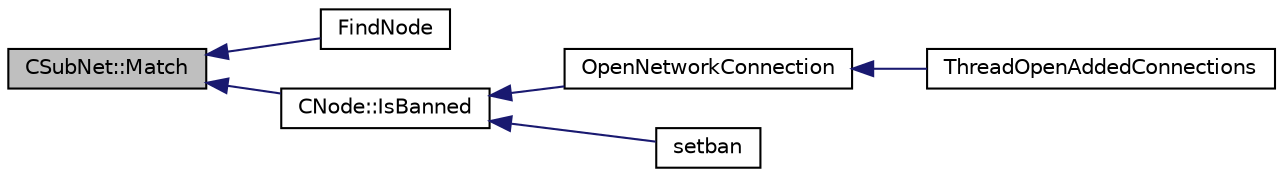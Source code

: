 digraph "CSubNet::Match"
{
  edge [fontname="Helvetica",fontsize="10",labelfontname="Helvetica",labelfontsize="10"];
  node [fontname="Helvetica",fontsize="10",shape=record];
  rankdir="LR";
  Node13 [label="CSubNet::Match",height=0.2,width=0.4,color="black", fillcolor="grey75", style="filled", fontcolor="black"];
  Node13 -> Node14 [dir="back",color="midnightblue",fontsize="10",style="solid",fontname="Helvetica"];
  Node14 [label="FindNode",height=0.2,width=0.4,color="black", fillcolor="white", style="filled",URL="$net_8h.html#a9f21bc8d4f0f9af1ad5ccbd3b040227b"];
  Node13 -> Node15 [dir="back",color="midnightblue",fontsize="10",style="solid",fontname="Helvetica"];
  Node15 [label="CNode::IsBanned",height=0.2,width=0.4,color="black", fillcolor="white", style="filled",URL="$class_c_node.html#aefa8b81afa53b4c6635dc4c6c024211a"];
  Node15 -> Node16 [dir="back",color="midnightblue",fontsize="10",style="solid",fontname="Helvetica"];
  Node16 [label="OpenNetworkConnection",height=0.2,width=0.4,color="black", fillcolor="white", style="filled",URL="$net_8cpp.html#aa19cb8e6cf23a990e585f2bbf9ece276"];
  Node16 -> Node17 [dir="back",color="midnightblue",fontsize="10",style="solid",fontname="Helvetica"];
  Node17 [label="ThreadOpenAddedConnections",height=0.2,width=0.4,color="black", fillcolor="white", style="filled",URL="$net_8cpp.html#a2d1ca95557ae336582b886a251e7fe94"];
  Node15 -> Node18 [dir="back",color="midnightblue",fontsize="10",style="solid",fontname="Helvetica"];
  Node18 [label="setban",height=0.2,width=0.4,color="black", fillcolor="white", style="filled",URL="$rpcnet_8cpp.html#a4691c5765507f04c86e42e8df1e5c047"];
}
